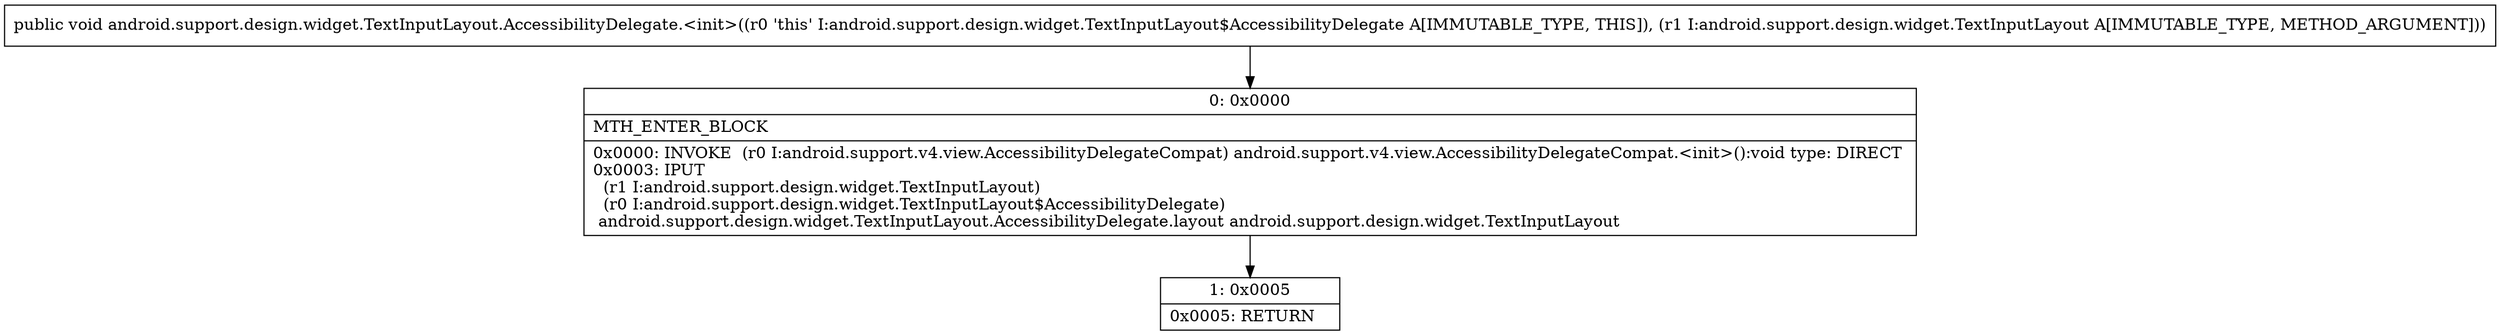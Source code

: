 digraph "CFG forandroid.support.design.widget.TextInputLayout.AccessibilityDelegate.\<init\>(Landroid\/support\/design\/widget\/TextInputLayout;)V" {
Node_0 [shape=record,label="{0\:\ 0x0000|MTH_ENTER_BLOCK\l|0x0000: INVOKE  (r0 I:android.support.v4.view.AccessibilityDelegateCompat) android.support.v4.view.AccessibilityDelegateCompat.\<init\>():void type: DIRECT \l0x0003: IPUT  \l  (r1 I:android.support.design.widget.TextInputLayout)\l  (r0 I:android.support.design.widget.TextInputLayout$AccessibilityDelegate)\l android.support.design.widget.TextInputLayout.AccessibilityDelegate.layout android.support.design.widget.TextInputLayout \l}"];
Node_1 [shape=record,label="{1\:\ 0x0005|0x0005: RETURN   \l}"];
MethodNode[shape=record,label="{public void android.support.design.widget.TextInputLayout.AccessibilityDelegate.\<init\>((r0 'this' I:android.support.design.widget.TextInputLayout$AccessibilityDelegate A[IMMUTABLE_TYPE, THIS]), (r1 I:android.support.design.widget.TextInputLayout A[IMMUTABLE_TYPE, METHOD_ARGUMENT])) }"];
MethodNode -> Node_0;
Node_0 -> Node_1;
}

